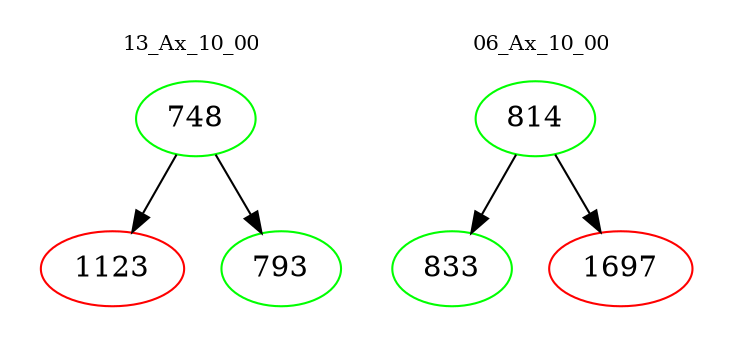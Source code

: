 digraph{
subgraph cluster_0 {
color = white
label = "13_Ax_10_00";
fontsize=10;
T0_748 [label="748", color="green"]
T0_748 -> T0_1123 [color="black"]
T0_1123 [label="1123", color="red"]
T0_748 -> T0_793 [color="black"]
T0_793 [label="793", color="green"]
}
subgraph cluster_1 {
color = white
label = "06_Ax_10_00";
fontsize=10;
T1_814 [label="814", color="green"]
T1_814 -> T1_833 [color="black"]
T1_833 [label="833", color="green"]
T1_814 -> T1_1697 [color="black"]
T1_1697 [label="1697", color="red"]
}
}
